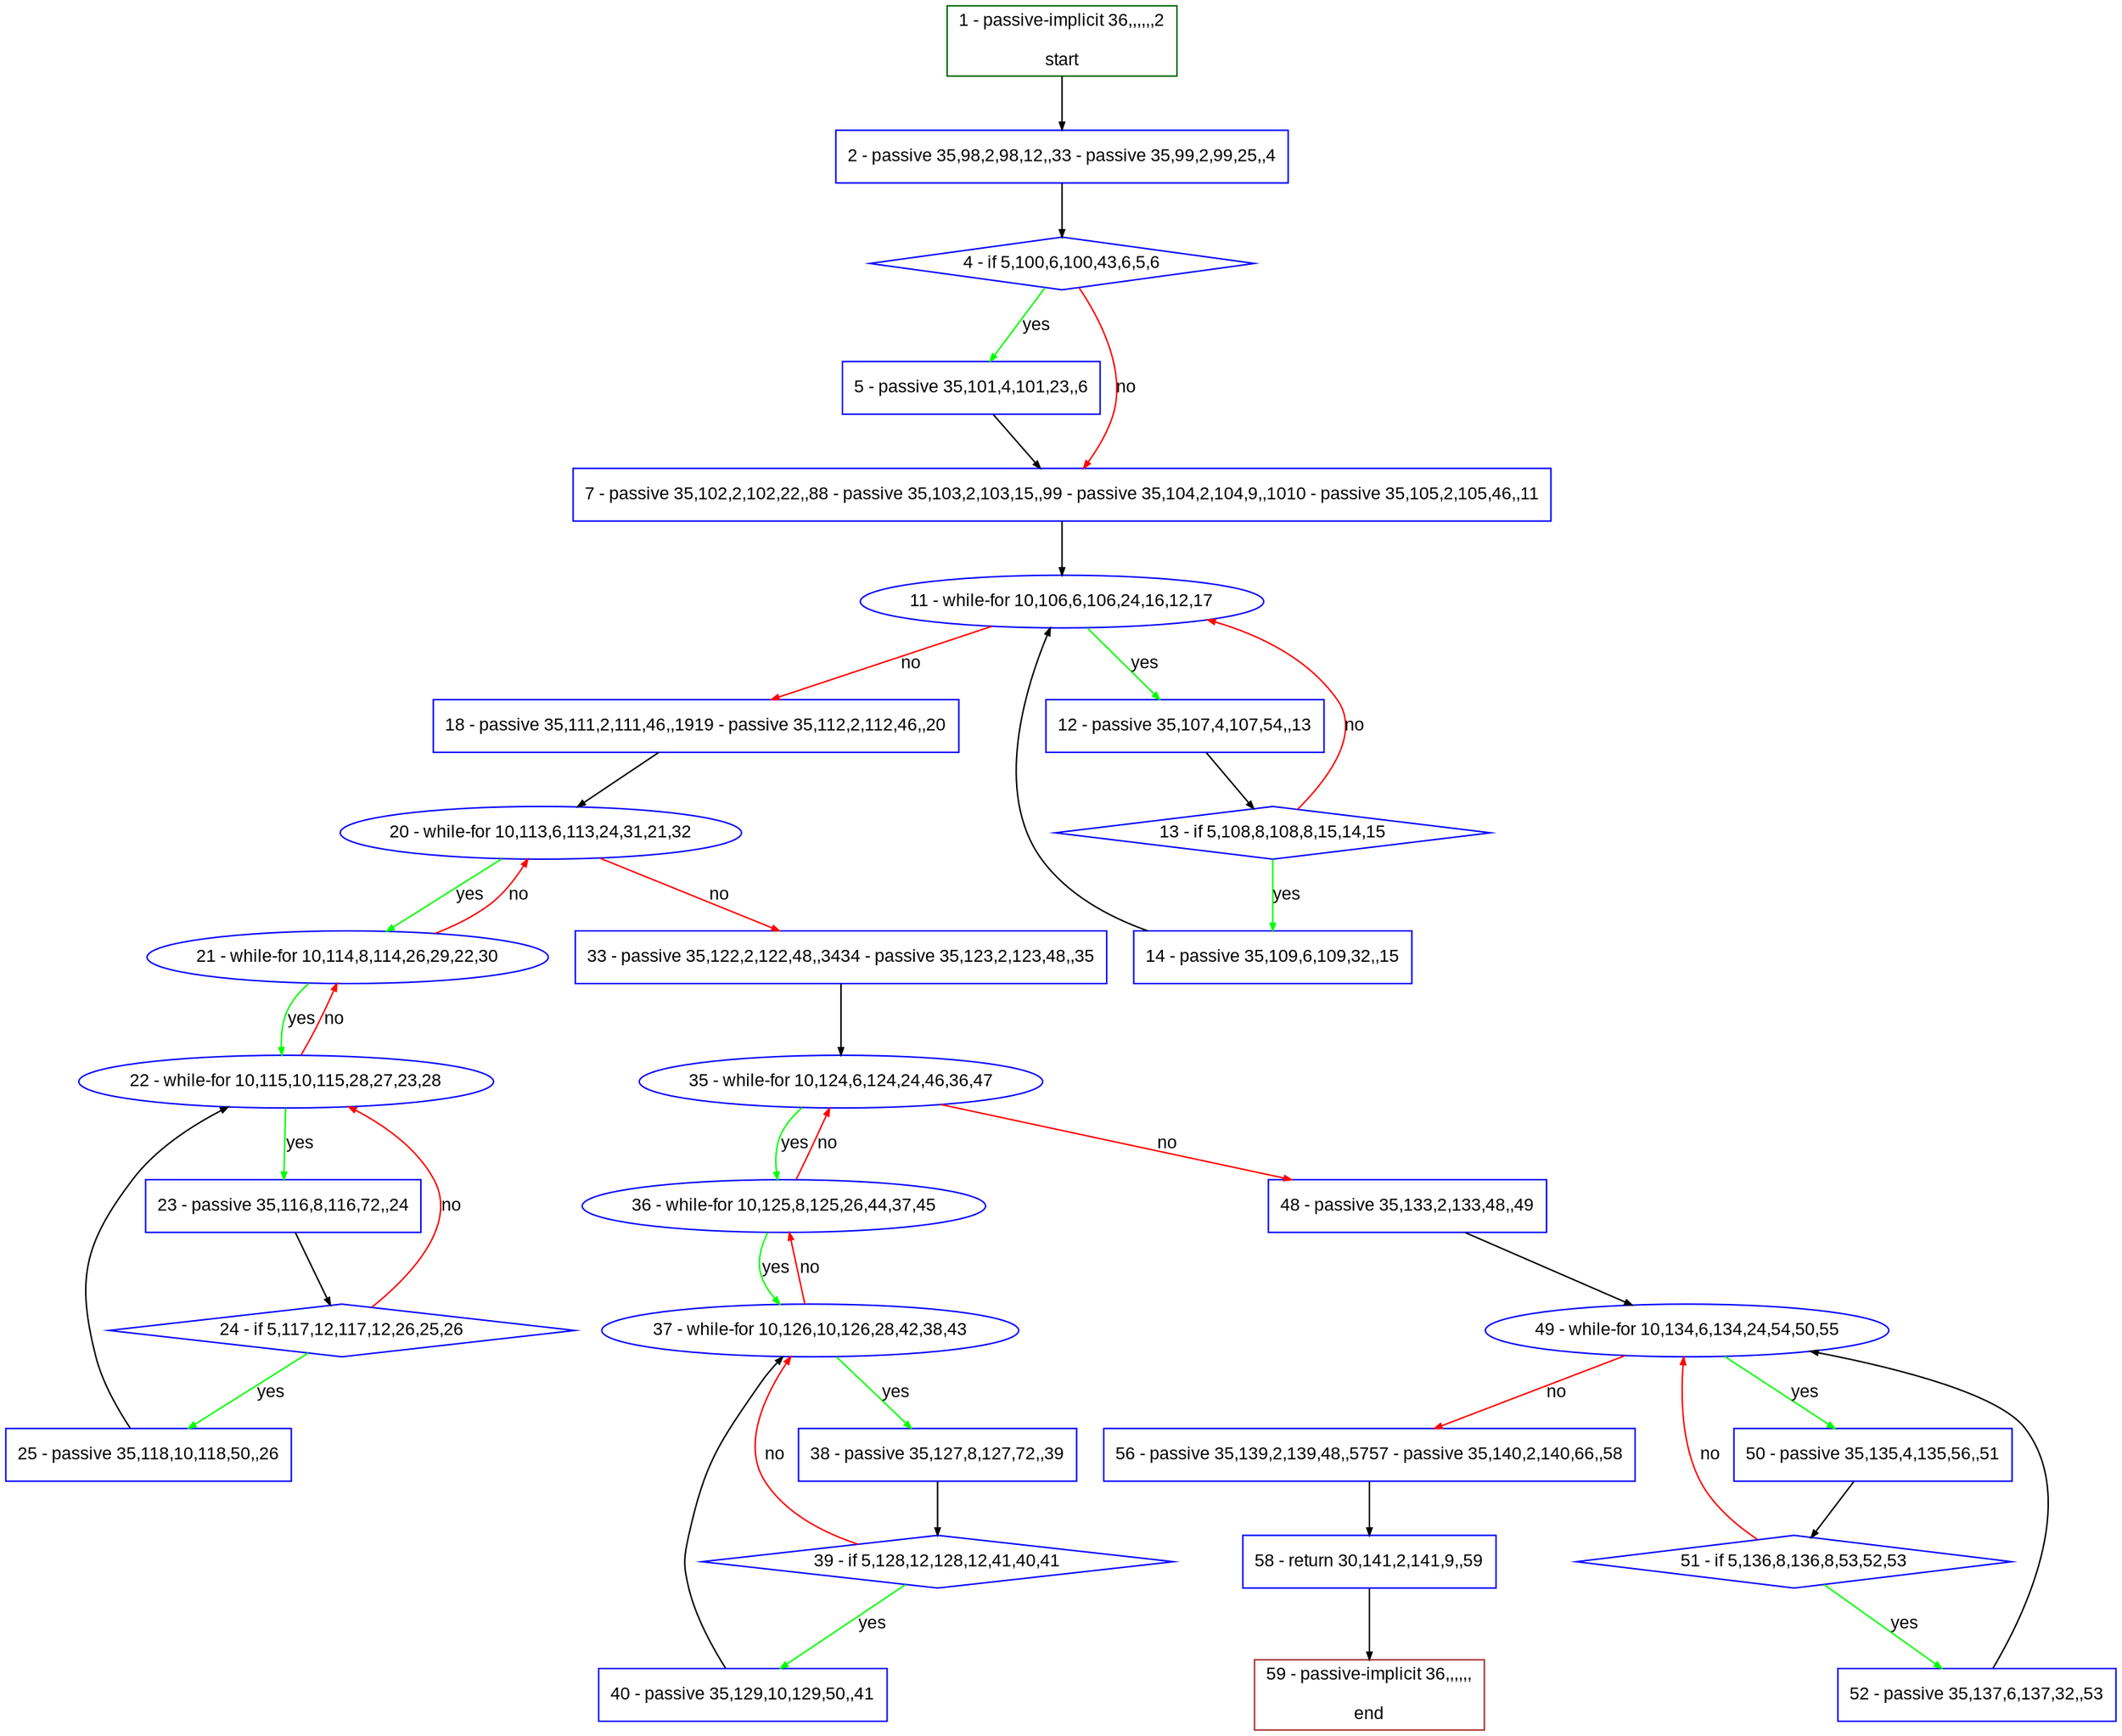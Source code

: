 digraph "" {
  graph [pack="true", label="", fontsize="12", packmode="clust", fontname="Arial", fillcolor="#FFFFCC", bgcolor="white", style="rounded,filled", compound="true"];
  node [node_initialized="no", label="", color="grey", fontsize="12", fillcolor="white", fontname="Arial", style="filled", shape="rectangle", compound="true", fixedsize="false"];
  edge [fontcolor="black", arrowhead="normal", arrowtail="none", arrowsize="0.5", ltail="", label="", color="black", fontsize="12", lhead="", fontname="Arial", dir="forward", compound="true"];
  __N1 [label="2 - passive 35,98,2,98,12,,33 - passive 35,99,2,99,25,,4", color="#0000ff", fillcolor="#ffffff", style="filled", shape="box"];
  __N2 [label="1 - passive-implicit 36,,,,,,2\n\nstart", color="#006400", fillcolor="#ffffff", style="filled", shape="box"];
  __N3 [label="4 - if 5,100,6,100,43,6,5,6", color="#0000ff", fillcolor="#ffffff", style="filled", shape="diamond"];
  __N4 [label="5 - passive 35,101,4,101,23,,6", color="#0000ff", fillcolor="#ffffff", style="filled", shape="box"];
  __N5 [label="7 - passive 35,102,2,102,22,,88 - passive 35,103,2,103,15,,99 - passive 35,104,2,104,9,,1010 - passive 35,105,2,105,46,,11", color="#0000ff", fillcolor="#ffffff", style="filled", shape="box"];
  __N6 [label="11 - while-for 10,106,6,106,24,16,12,17", color="#0000ff", fillcolor="#ffffff", style="filled", shape="oval"];
  __N7 [label="12 - passive 35,107,4,107,54,,13", color="#0000ff", fillcolor="#ffffff", style="filled", shape="box"];
  __N8 [label="18 - passive 35,111,2,111,46,,1919 - passive 35,112,2,112,46,,20", color="#0000ff", fillcolor="#ffffff", style="filled", shape="box"];
  __N9 [label="13 - if 5,108,8,108,8,15,14,15", color="#0000ff", fillcolor="#ffffff", style="filled", shape="diamond"];
  __N10 [label="14 - passive 35,109,6,109,32,,15", color="#0000ff", fillcolor="#ffffff", style="filled", shape="box"];
  __N11 [label="20 - while-for 10,113,6,113,24,31,21,32", color="#0000ff", fillcolor="#ffffff", style="filled", shape="oval"];
  __N12 [label="21 - while-for 10,114,8,114,26,29,22,30", color="#0000ff", fillcolor="#ffffff", style="filled", shape="oval"];
  __N13 [label="33 - passive 35,122,2,122,48,,3434 - passive 35,123,2,123,48,,35", color="#0000ff", fillcolor="#ffffff", style="filled", shape="box"];
  __N14 [label="22 - while-for 10,115,10,115,28,27,23,28", color="#0000ff", fillcolor="#ffffff", style="filled", shape="oval"];
  __N15 [label="23 - passive 35,116,8,116,72,,24", color="#0000ff", fillcolor="#ffffff", style="filled", shape="box"];
  __N16 [label="24 - if 5,117,12,117,12,26,25,26", color="#0000ff", fillcolor="#ffffff", style="filled", shape="diamond"];
  __N17 [label="25 - passive 35,118,10,118,50,,26", color="#0000ff", fillcolor="#ffffff", style="filled", shape="box"];
  __N18 [label="35 - while-for 10,124,6,124,24,46,36,47", color="#0000ff", fillcolor="#ffffff", style="filled", shape="oval"];
  __N19 [label="36 - while-for 10,125,8,125,26,44,37,45", color="#0000ff", fillcolor="#ffffff", style="filled", shape="oval"];
  __N20 [label="48 - passive 35,133,2,133,48,,49", color="#0000ff", fillcolor="#ffffff", style="filled", shape="box"];
  __N21 [label="37 - while-for 10,126,10,126,28,42,38,43", color="#0000ff", fillcolor="#ffffff", style="filled", shape="oval"];
  __N22 [label="38 - passive 35,127,8,127,72,,39", color="#0000ff", fillcolor="#ffffff", style="filled", shape="box"];
  __N23 [label="39 - if 5,128,12,128,12,41,40,41", color="#0000ff", fillcolor="#ffffff", style="filled", shape="diamond"];
  __N24 [label="40 - passive 35,129,10,129,50,,41", color="#0000ff", fillcolor="#ffffff", style="filled", shape="box"];
  __N25 [label="49 - while-for 10,134,6,134,24,54,50,55", color="#0000ff", fillcolor="#ffffff", style="filled", shape="oval"];
  __N26 [label="50 - passive 35,135,4,135,56,,51", color="#0000ff", fillcolor="#ffffff", style="filled", shape="box"];
  __N27 [label="56 - passive 35,139,2,139,48,,5757 - passive 35,140,2,140,66,,58", color="#0000ff", fillcolor="#ffffff", style="filled", shape="box"];
  __N28 [label="51 - if 5,136,8,136,8,53,52,53", color="#0000ff", fillcolor="#ffffff", style="filled", shape="diamond"];
  __N29 [label="52 - passive 35,137,6,137,32,,53", color="#0000ff", fillcolor="#ffffff", style="filled", shape="box"];
  __N30 [label="58 - return 30,141,2,141,9,,59", color="#0000ff", fillcolor="#ffffff", style="filled", shape="box"];
  __N31 [label="59 - passive-implicit 36,,,,,,\n\nend", color="#a52a2a", fillcolor="#ffffff", style="filled", shape="box"];
  __N2 -> __N1 [arrowhead="normal", arrowtail="none", color="#000000", label="", dir="forward"];
  __N1 -> __N3 [arrowhead="normal", arrowtail="none", color="#000000", label="", dir="forward"];
  __N3 -> __N4 [arrowhead="normal", arrowtail="none", color="#00ff00", label="yes", dir="forward"];
  __N3 -> __N5 [arrowhead="normal", arrowtail="none", color="#ff0000", label="no", dir="forward"];
  __N4 -> __N5 [arrowhead="normal", arrowtail="none", color="#000000", label="", dir="forward"];
  __N5 -> __N6 [arrowhead="normal", arrowtail="none", color="#000000", label="", dir="forward"];
  __N6 -> __N7 [arrowhead="normal", arrowtail="none", color="#00ff00", label="yes", dir="forward"];
  __N6 -> __N8 [arrowhead="normal", arrowtail="none", color="#ff0000", label="no", dir="forward"];
  __N7 -> __N9 [arrowhead="normal", arrowtail="none", color="#000000", label="", dir="forward"];
  __N9 -> __N6 [arrowhead="normal", arrowtail="none", color="#ff0000", label="no", dir="forward"];
  __N9 -> __N10 [arrowhead="normal", arrowtail="none", color="#00ff00", label="yes", dir="forward"];
  __N10 -> __N6 [arrowhead="normal", arrowtail="none", color="#000000", label="", dir="forward"];
  __N8 -> __N11 [arrowhead="normal", arrowtail="none", color="#000000", label="", dir="forward"];
  __N11 -> __N12 [arrowhead="normal", arrowtail="none", color="#00ff00", label="yes", dir="forward"];
  __N12 -> __N11 [arrowhead="normal", arrowtail="none", color="#ff0000", label="no", dir="forward"];
  __N11 -> __N13 [arrowhead="normal", arrowtail="none", color="#ff0000", label="no", dir="forward"];
  __N12 -> __N14 [arrowhead="normal", arrowtail="none", color="#00ff00", label="yes", dir="forward"];
  __N14 -> __N12 [arrowhead="normal", arrowtail="none", color="#ff0000", label="no", dir="forward"];
  __N14 -> __N15 [arrowhead="normal", arrowtail="none", color="#00ff00", label="yes", dir="forward"];
  __N15 -> __N16 [arrowhead="normal", arrowtail="none", color="#000000", label="", dir="forward"];
  __N16 -> __N14 [arrowhead="normal", arrowtail="none", color="#ff0000", label="no", dir="forward"];
  __N16 -> __N17 [arrowhead="normal", arrowtail="none", color="#00ff00", label="yes", dir="forward"];
  __N17 -> __N14 [arrowhead="normal", arrowtail="none", color="#000000", label="", dir="forward"];
  __N13 -> __N18 [arrowhead="normal", arrowtail="none", color="#000000", label="", dir="forward"];
  __N18 -> __N19 [arrowhead="normal", arrowtail="none", color="#00ff00", label="yes", dir="forward"];
  __N19 -> __N18 [arrowhead="normal", arrowtail="none", color="#ff0000", label="no", dir="forward"];
  __N18 -> __N20 [arrowhead="normal", arrowtail="none", color="#ff0000", label="no", dir="forward"];
  __N19 -> __N21 [arrowhead="normal", arrowtail="none", color="#00ff00", label="yes", dir="forward"];
  __N21 -> __N19 [arrowhead="normal", arrowtail="none", color="#ff0000", label="no", dir="forward"];
  __N21 -> __N22 [arrowhead="normal", arrowtail="none", color="#00ff00", label="yes", dir="forward"];
  __N22 -> __N23 [arrowhead="normal", arrowtail="none", color="#000000", label="", dir="forward"];
  __N23 -> __N21 [arrowhead="normal", arrowtail="none", color="#ff0000", label="no", dir="forward"];
  __N23 -> __N24 [arrowhead="normal", arrowtail="none", color="#00ff00", label="yes", dir="forward"];
  __N24 -> __N21 [arrowhead="normal", arrowtail="none", color="#000000", label="", dir="forward"];
  __N20 -> __N25 [arrowhead="normal", arrowtail="none", color="#000000", label="", dir="forward"];
  __N25 -> __N26 [arrowhead="normal", arrowtail="none", color="#00ff00", label="yes", dir="forward"];
  __N25 -> __N27 [arrowhead="normal", arrowtail="none", color="#ff0000", label="no", dir="forward"];
  __N26 -> __N28 [arrowhead="normal", arrowtail="none", color="#000000", label="", dir="forward"];
  __N28 -> __N25 [arrowhead="normal", arrowtail="none", color="#ff0000", label="no", dir="forward"];
  __N28 -> __N29 [arrowhead="normal", arrowtail="none", color="#00ff00", label="yes", dir="forward"];
  __N29 -> __N25 [arrowhead="normal", arrowtail="none", color="#000000", label="", dir="forward"];
  __N27 -> __N30 [arrowhead="normal", arrowtail="none", color="#000000", label="", dir="forward"];
  __N30 -> __N31 [arrowhead="normal", arrowtail="none", color="#000000", label="", dir="forward"];
}
